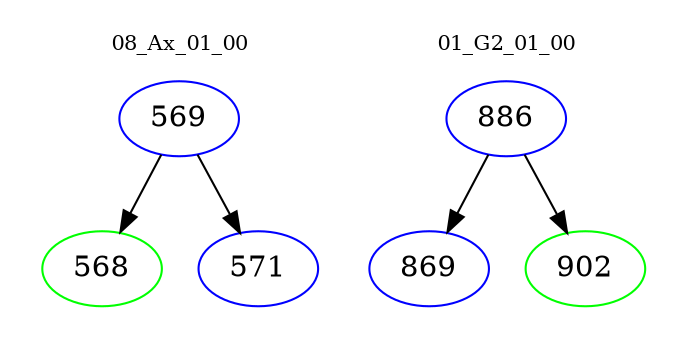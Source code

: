 digraph{
subgraph cluster_0 {
color = white
label = "08_Ax_01_00";
fontsize=10;
T0_569 [label="569", color="blue"]
T0_569 -> T0_568 [color="black"]
T0_568 [label="568", color="green"]
T0_569 -> T0_571 [color="black"]
T0_571 [label="571", color="blue"]
}
subgraph cluster_1 {
color = white
label = "01_G2_01_00";
fontsize=10;
T1_886 [label="886", color="blue"]
T1_886 -> T1_869 [color="black"]
T1_869 [label="869", color="blue"]
T1_886 -> T1_902 [color="black"]
T1_902 [label="902", color="green"]
}
}

